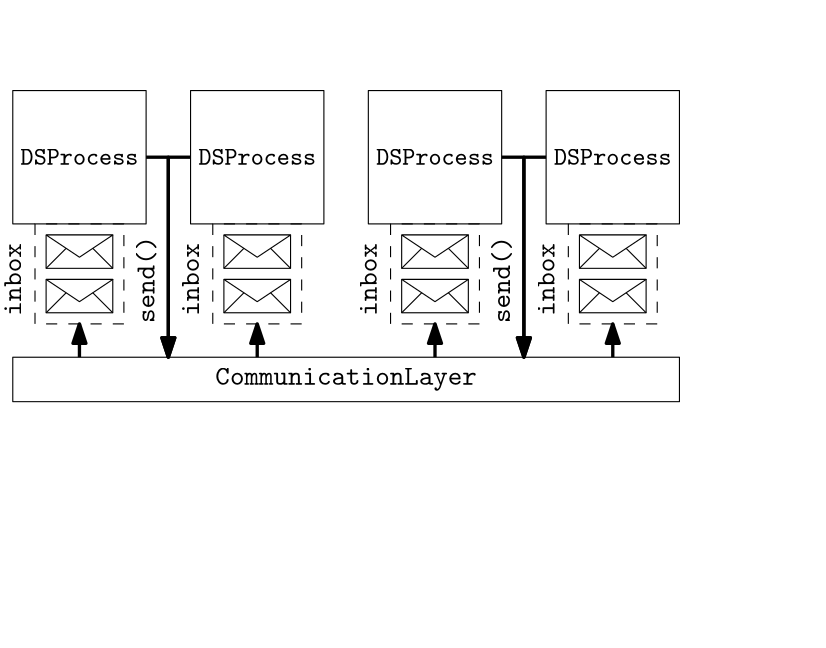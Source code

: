 <?xml version="1.0"?>
<!DOCTYPE ipe SYSTEM "ipe.dtd">
<ipe version="70206" creator="Ipe 7.2.7">
<info created="D:20180417234643" modified="D:20180418004335"/>
<ipestyle name="basic">
<symbol name="arrow/arc(spx)">
<path stroke="sym-stroke" fill="sym-stroke" pen="sym-pen">
0 0 m
-1 0.333 l
-1 -0.333 l
h
</path>
</symbol>
<symbol name="arrow/farc(spx)">
<path stroke="sym-stroke" fill="white" pen="sym-pen">
0 0 m
-1 0.333 l
-1 -0.333 l
h
</path>
</symbol>
<symbol name="arrow/ptarc(spx)">
<path stroke="sym-stroke" fill="sym-stroke" pen="sym-pen">
0 0 m
-1 0.333 l
-0.8 0 l
-1 -0.333 l
h
</path>
</symbol>
<symbol name="arrow/fptarc(spx)">
<path stroke="sym-stroke" fill="white" pen="sym-pen">
0 0 m
-1 0.333 l
-0.8 0 l
-1 -0.333 l
h
</path>
</symbol>
<symbol name="mark/circle(sx)" transformations="translations">
<path fill="sym-stroke">
0.6 0 0 0.6 0 0 e
0.4 0 0 0.4 0 0 e
</path>
</symbol>
<symbol name="mark/disk(sx)" transformations="translations">
<path fill="sym-stroke">
0.6 0 0 0.6 0 0 e
</path>
</symbol>
<symbol name="mark/fdisk(sfx)" transformations="translations">
<group>
<path fill="sym-fill">
0.5 0 0 0.5 0 0 e
</path>
<path fill="sym-stroke" fillrule="eofill">
0.6 0 0 0.6 0 0 e
0.4 0 0 0.4 0 0 e
</path>
</group>
</symbol>
<symbol name="mark/box(sx)" transformations="translations">
<path fill="sym-stroke" fillrule="eofill">
-0.6 -0.6 m
0.6 -0.6 l
0.6 0.6 l
-0.6 0.6 l
h
-0.4 -0.4 m
0.4 -0.4 l
0.4 0.4 l
-0.4 0.4 l
h
</path>
</symbol>
<symbol name="mark/square(sx)" transformations="translations">
<path fill="sym-stroke">
-0.6 -0.6 m
0.6 -0.6 l
0.6 0.6 l
-0.6 0.6 l
h
</path>
</symbol>
<symbol name="mark/fsquare(sfx)" transformations="translations">
<group>
<path fill="sym-fill">
-0.5 -0.5 m
0.5 -0.5 l
0.5 0.5 l
-0.5 0.5 l
h
</path>
<path fill="sym-stroke" fillrule="eofill">
-0.6 -0.6 m
0.6 -0.6 l
0.6 0.6 l
-0.6 0.6 l
h
-0.4 -0.4 m
0.4 -0.4 l
0.4 0.4 l
-0.4 0.4 l
h
</path>
</group>
</symbol>
<symbol name="mark/cross(sx)" transformations="translations">
<group>
<path fill="sym-stroke">
-0.43 -0.57 m
0.57 0.43 l
0.43 0.57 l
-0.57 -0.43 l
h
</path>
<path fill="sym-stroke">
-0.43 0.57 m
0.57 -0.43 l
0.43 -0.57 l
-0.57 0.43 l
h
</path>
</group>
</symbol>
<symbol name="arrow/fnormal(spx)">
<path stroke="sym-stroke" fill="white" pen="sym-pen">
0 0 m
-1 0.333 l
-1 -0.333 l
h
</path>
</symbol>
<symbol name="arrow/pointed(spx)">
<path stroke="sym-stroke" fill="sym-stroke" pen="sym-pen">
0 0 m
-1 0.333 l
-0.8 0 l
-1 -0.333 l
h
</path>
</symbol>
<symbol name="arrow/fpointed(spx)">
<path stroke="sym-stroke" fill="white" pen="sym-pen">
0 0 m
-1 0.333 l
-0.8 0 l
-1 -0.333 l
h
</path>
</symbol>
<symbol name="arrow/linear(spx)">
<path stroke="sym-stroke" pen="sym-pen">
-1 0.333 m
0 0 l
-1 -0.333 l
</path>
</symbol>
<symbol name="arrow/fdouble(spx)">
<path stroke="sym-stroke" fill="white" pen="sym-pen">
0 0 m
-1 0.333 l
-1 -0.333 l
h
-1 0 m
-2 0.333 l
-2 -0.333 l
h
</path>
</symbol>
<symbol name="arrow/double(spx)">
<path stroke="sym-stroke" fill="sym-stroke" pen="sym-pen">
0 0 m
-1 0.333 l
-1 -0.333 l
h
-1 0 m
-2 0.333 l
-2 -0.333 l
h
</path>
</symbol>
<pen name="heavier" value="0.8"/>
<pen name="fat" value="1.2"/>
<pen name="ultrafat" value="2"/>
<symbolsize name="large" value="5"/>
<symbolsize name="small" value="2"/>
<symbolsize name="tiny" value="1.1"/>
<arrowsize name="large" value="10"/>
<arrowsize name="small" value="5"/>
<arrowsize name="tiny" value="3"/>
<color name="red" value="1 0 0"/>
<color name="green" value="0 1 0"/>
<color name="blue" value="0 0 1"/>
<color name="yellow" value="1 1 0"/>
<color name="orange" value="1 0.647 0"/>
<color name="gold" value="1 0.843 0"/>
<color name="purple" value="0.627 0.125 0.941"/>
<color name="gray" value="0.745"/>
<color name="brown" value="0.647 0.165 0.165"/>
<color name="navy" value="0 0 0.502"/>
<color name="pink" value="1 0.753 0.796"/>
<color name="seagreen" value="0.18 0.545 0.341"/>
<color name="turquoise" value="0.251 0.878 0.816"/>
<color name="violet" value="0.933 0.51 0.933"/>
<color name="darkblue" value="0 0 0.545"/>
<color name="darkcyan" value="0 0.545 0.545"/>
<color name="darkgray" value="0.663"/>
<color name="darkgreen" value="0 0.392 0"/>
<color name="darkmagenta" value="0.545 0 0.545"/>
<color name="darkorange" value="1 0.549 0"/>
<color name="darkred" value="0.545 0 0"/>
<color name="lightblue" value="0.678 0.847 0.902"/>
<color name="lightcyan" value="0.878 1 1"/>
<color name="lightgray" value="0.827"/>
<color name="lightgreen" value="0.565 0.933 0.565"/>
<color name="lightyellow" value="1 1 0.878"/>
<dashstyle name="dashed" value="[4] 0"/>
<dashstyle name="dotted" value="[1 3] 0"/>
<dashstyle name="dash dotted" value="[4 2 1 2] 0"/>
<dashstyle name="dash dot dotted" value="[4 2 1 2 1 2] 0"/>
<textsize name="large" value="\large"/>
<textsize name="Large" value="\Large"/>
<textsize name="LARGE" value="\LARGE"/>
<textsize name="huge" value="\huge"/>
<textsize name="Huge" value="\Huge"/>
<textsize name="small" value="\small"/>
<textsize name="footnote" value="\footnotesize"/>
<textsize name="tiny" value="\tiny"/>
<textstyle name="center" begin="\begin{center}" end="\end{center}"/>
<textstyle name="itemize" begin="\begin{itemize}" end="\end{itemize}"/>
<textstyle name="item" begin="\begin{itemize}\item{}" end="\end{itemize}"/>
<gridsize name="4 pts" value="4"/>
<gridsize name="8 pts (~3 mm)" value="8"/>
<gridsize name="16 pts (~6 mm)" value="16"/>
<gridsize name="32 pts (~12 mm)" value="32"/>
<gridsize name="10 pts (~3.5 mm)" value="10"/>
<gridsize name="20 pts (~7 mm)" value="20"/>
<gridsize name="14 pts (~5 mm)" value="14"/>
<gridsize name="28 pts (~10 mm)" value="28"/>
<gridsize name="56 pts (~20 mm)" value="56"/>
<anglesize name="90 deg" value="90"/>
<anglesize name="60 deg" value="60"/>
<anglesize name="45 deg" value="45"/>
<anglesize name="30 deg" value="30"/>
<anglesize name="22.5 deg" value="22.5"/>
<opacity name="10%" value="0.1"/>
<opacity name="30%" value="0.3"/>
<opacity name="50%" value="0.5"/>
<opacity name="75%" value="0.75"/>
<tiling name="falling" angle="-60" step="4" width="1"/>
<tiling name="rising" angle="30" step="4" width="1"/>
</ipestyle>
<page>
<layer name="alpha"/>
<view layers="alpha" active="alpha"/>
<path layer="alpha" stroke="black">
48 704 m
48 688 l
288 688 l
288 704 l
h
</path>
<text transformations="translations" pos="168 696" stroke="black" type="label" width="94.146" height="6.092" depth="2.21" halign="center" valign="center">\texttt{CommunicationLayer}</text>
<path stroke="black">
48 800 m
48 752 l
96 752 l
96 800 l
h
</path>
<path stroke="black">
288 752 m
288 800 l
240 800 l
240 752 l
h
</path>
<path stroke="black">
160 752 m
160 800 l
112 800 l
112 752 l
h
</path>
<path stroke="black">
176 800 m
176 752 l
224 752 l
224 800 l
h
</path>
<path matrix="1 0 0 1 -4 0" stroke="black">
64 748 m
64 736 l
88 736 l
88 748 l
h
</path>
<path stroke="black">
60 736 m
68 744 l
76 744 l
84 736 l
</path>
<path stroke="black" fill="white">
60 748 m
72 740 l
84 748 l
60 748 l
</path>
<path matrix="1 0 0 1 -4 -16" stroke="black">
64 748 m
64 736 l
88 736 l
88 748 l
h
</path>
<path matrix="1 0 0 1 0 -16" stroke="black">
60 736 m
68 744 l
76 744 l
84 736 l
</path>
<path matrix="1 0 0 1 0 -16" stroke="black" fill="white">
60 748 m
72 740 l
84 748 l
60 748 l
</path>
<path matrix="1 0 0 1 60 0" stroke="black">
64 748 m
64 736 l
88 736 l
88 748 l
h
</path>
<path matrix="1 0 0 1 64 0" stroke="black">
60 736 m
68 744 l
76 744 l
84 736 l
</path>
<path matrix="1 0 0 1 64 0" stroke="black" fill="white">
60 748 m
72 740 l
84 748 l
60 748 l
</path>
<path matrix="1 0 0 1 60 -16" stroke="black">
64 748 m
64 736 l
88 736 l
88 748 l
h
</path>
<path matrix="1 0 0 1 64 -16" stroke="black">
60 736 m
68 744 l
76 744 l
84 736 l
</path>
<path matrix="1 0 0 1 64 -16" stroke="black" fill="white">
60 748 m
72 740 l
84 748 l
60 748 l
</path>
<path matrix="1 0 0 1 124 0" stroke="black">
64 748 m
64 736 l
88 736 l
88 748 l
h
</path>
<path matrix="1 0 0 1 128 0" stroke="black">
60 736 m
68 744 l
76 744 l
84 736 l
</path>
<path matrix="1 0 0 1 128 0" stroke="black" fill="white">
60 748 m
72 740 l
84 748 l
60 748 l
</path>
<path matrix="1 0 0 1 124 -16" stroke="black">
64 748 m
64 736 l
88 736 l
88 748 l
h
</path>
<path matrix="1 0 0 1 128 -16" stroke="black">
60 736 m
68 744 l
76 744 l
84 736 l
</path>
<path matrix="1 0 0 1 128 -16" stroke="black" fill="white">
60 748 m
72 740 l
84 748 l
60 748 l
</path>
<path matrix="1 0 0 1 188 0" stroke="black">
64 748 m
64 736 l
88 736 l
88 748 l
h
</path>
<path matrix="1 0 0 1 192 0" stroke="black">
60 736 m
68 744 l
76 744 l
84 736 l
</path>
<path matrix="1 0 0 1 192 0" stroke="black" fill="white">
60 748 m
72 740 l
84 748 l
60 748 l
</path>
<path matrix="1 0 0 1 188 -16" stroke="black">
64 748 m
64 736 l
88 736 l
88 748 l
h
</path>
<path matrix="1 0 0 1 192 -16" stroke="black">
60 736 m
68 744 l
76 744 l
84 736 l
</path>
<path matrix="1 0 0 1 192 -16" stroke="black" fill="white">
60 748 m
72 740 l
84 748 l
60 748 l
</path>
<path stroke="black" pen="fat" arrow="normal/normal">
72 704 m
72 716 l
</path>
<path stroke="black" pen="fat" arrow="normal/normal">
136 704 m
136 716 l
</path>
<path stroke="black" pen="fat" arrow="normal/normal">
200 704 m
200 716 l
</path>
<path stroke="black" pen="fat" arrow="normal/normal">
264 704 m
264 716 l
</path>
<path stroke="black" dash="dashed">
56 752 m
56 716 l
88 716 l
88 752 l
h
</path>
<text matrix="0 1 -1 0 744 564" pos="168 696" stroke="black" type="label" width="26.152" height="6.088" depth="0" halign="center" valign="center">\texttt{inbox}</text>
<path matrix="1 0 0 1 64 0" stroke="black" dash="dashed">
56 752 m
56 716 l
88 716 l
88 752 l
h
</path>
<text matrix="0 1 -1 0 808 564" pos="168 696" stroke="black" type="label" width="26.152" height="6.088" depth="0" halign="center" valign="center">\texttt{inbox}</text>
<path matrix="1 0 0 1 128 0" stroke="black" dash="dashed">
56 752 m
56 716 l
88 716 l
88 752 l
h
</path>
<text matrix="0 1 -1 0 872 564" pos="168 696" stroke="black" type="label" width="26.152" height="6.088" depth="0" halign="center" valign="center">\texttt{inbox}</text>
<path matrix="1 0 0 1 192 0" stroke="black" dash="dashed">
56 752 m
56 716 l
88 716 l
88 752 l
h
</path>
<text matrix="0 1 -1 0 936 564" pos="168 696" stroke="black" type="label" width="26.152" height="6.088" depth="0" halign="center" valign="center">\texttt{inbox}</text>
<text matrix="0 1 -1 0 792 564" pos="168 696" stroke="black" type="label" width="31.382" height="6.919" depth="0.83" halign="center" valign="center">\texttt{send()}</text>
<path stroke="black" pen="fat" arrow="normal/normal">
96 776 m
104 776 l
104 704 l
</path>
<path stroke="black" pen="fat" arrow="normal/normal">
112 776 m
104 776 l
104 704 l
</path>
<text matrix="0 1 -1 0 920 564" pos="168 696" stroke="black" type="label" width="31.382" height="6.919" depth="0.83" halign="center" valign="center">\texttt{send()}</text>
<path matrix="1 0 0 1 128 0" stroke="black" pen="fat" arrow="normal/normal">
96 776 m
104 776 l
104 704 l
</path>
<path matrix="1 0 0 1 128 0" stroke="black" pen="fat" arrow="normal/normal">
112 776 m
104 776 l
104 704 l
</path>
<path stroke="white" pen="fat">
44 832 m
44 600 l
340 600 l
340 832 l
h
</path>
<text matrix="1 0 0 1 -96 80" transformations="translations" pos="168 696" stroke="black" type="label" width="42.366" height="5.479" depth="0" halign="center" valign="center" size="small">\texttt{DSProcess}</text>
<text matrix="1 0 0 1 -32 80" transformations="translations" pos="168 696" stroke="black" type="label" width="42.366" height="5.479" depth="0" halign="center" valign="center" size="small">\texttt{DSProcess}</text>
<text matrix="1 0 0 1 32 80" transformations="translations" pos="168 696" stroke="black" type="label" width="42.366" height="5.479" depth="0" halign="center" valign="center" size="small">\texttt{DSProcess}</text>
<text matrix="1 0 0 1 96 80" transformations="translations" pos="168 696" stroke="black" type="label" width="42.366" height="5.479" depth="0" halign="center" valign="center" size="small">\texttt{DSProcess}</text>
</page>
</ipe>
